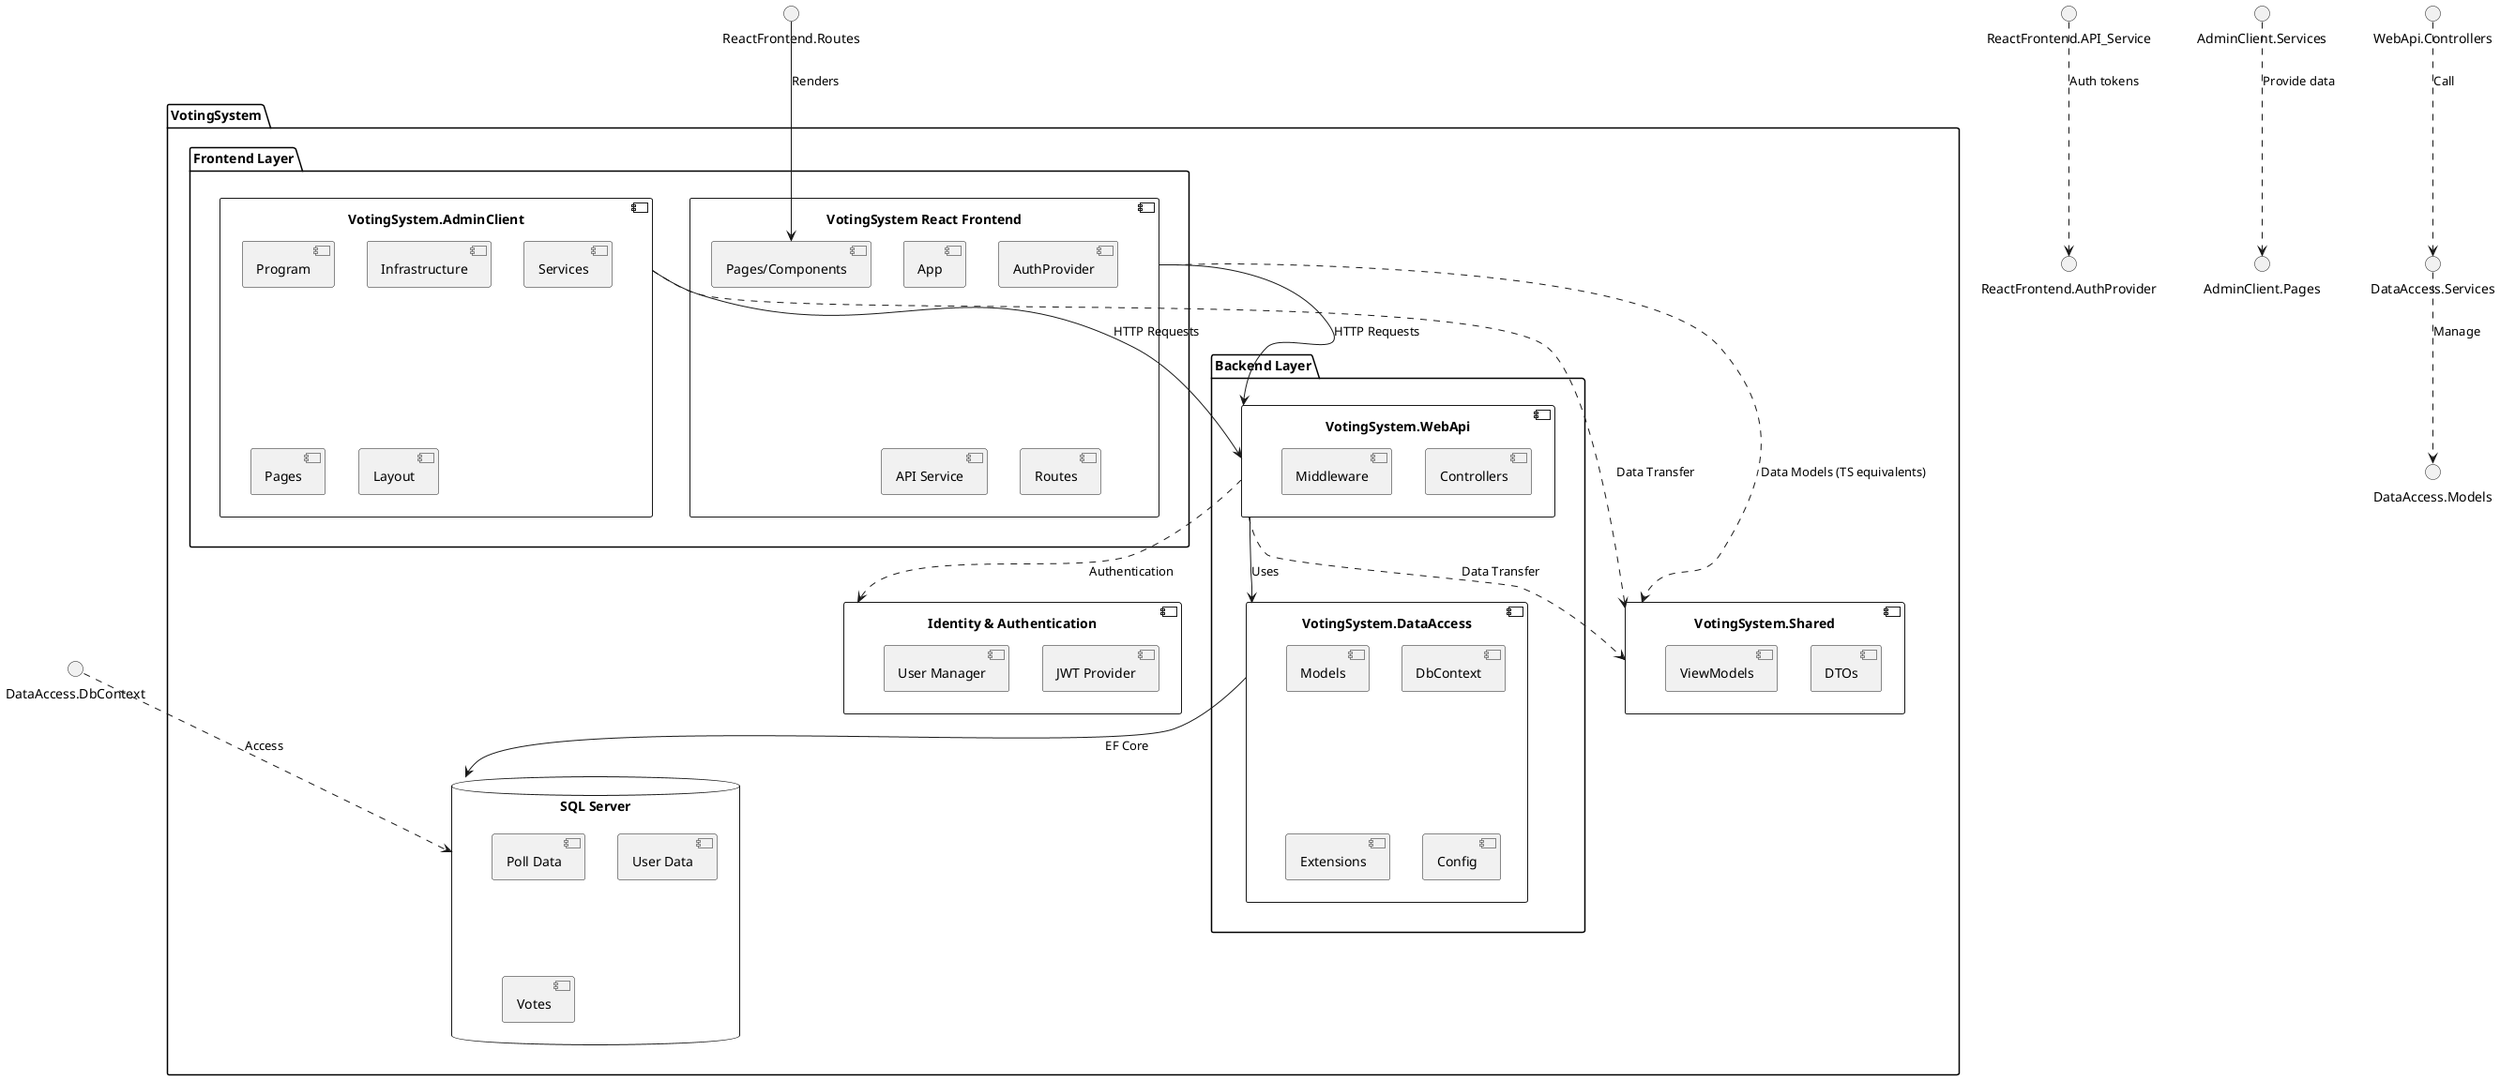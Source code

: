 @startuml "Complete VotingSystem Architecture"

' Define the main components
package "VotingSystem" {
  
  package "Frontend Layer" {
    ' React User Frontend
    component "VotingSystem React Frontend" as ReactFrontend {
      [App]
      [AuthProvider]
      [API Service]
      [Routes]
      component "Pages/Components" as ReactPages
    }

    ' Blazor Admin Frontend
    component "VotingSystem.AdminClient" as AdminClient {
      [Program]
      [Infrastructure]
      [Services]
      [Pages]
      [Layout]
    }
  }

  package "Backend Layer" {
    ' Web API
    component "VotingSystem.WebApi" as WebApi {
      [Controllers]
      [Infrastructure]
      [Middleware]
      [Program]
    }

    ' Data Access Layer
    component "VotingSystem.DataAccess" as DataAccess {
      [Models]
      [Services]
      [DbContext]
      [Extensions]
      [Config]
    }
  }

  ' Shared
  component "VotingSystem.Shared" as Shared {
    [DTOs]
    [ViewModels]
  }

  ' External Dependencies
  database "SQL Server" as SqlDb {
    [Poll Data]
    [User Data]
    [Votes]
  }

  ' API Gateway / Authentication
  component "Identity & Authentication" as Identity {
    [JWT Provider]
    [User Manager]
  }
}

' Define the relationships
ReactFrontend --> WebApi : HTTP Requests
AdminClient --> WebApi : HTTP Requests
WebApi --> DataAccess : Uses
DataAccess --> SqlDb : EF Core
WebApi ..> Identity : Authentication
WebApi ..> Shared : Data Transfer
AdminClient ..> Shared : Data Transfer
ReactFrontend ..> Shared : Data Models (TS equivalents)

' Detail the internals of each component
ReactFrontend.API_Service ..> ReactFrontend.AuthProvider : Auth tokens
ReactFrontend.Routes --> ReactPages : Renders
AdminClient.Services ..> AdminClient.Pages : Provide data
WebApi.Controllers ..> DataAccess.Services : Call
DataAccess.Services ..> DataAccess.Models : Manage
DataAccess.DbContext ..> SqlDb : Access



@enduml